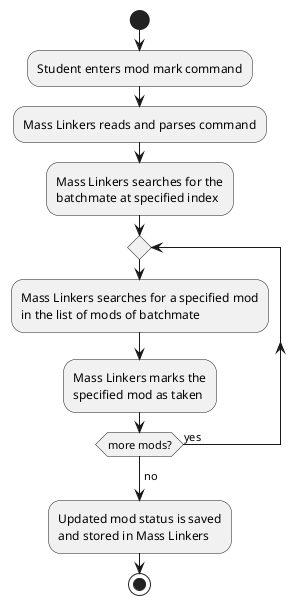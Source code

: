 @startuml
'https://plantuml.com/activity-diagram-beta

start
:Student enters mod mark command;
:Mass Linkers reads and parses command;
:Mass Linkers searches for the
batchmate at specified index;
repeat
  :Mass Linkers searches for a specified mod
  in the list of mods of batchmate;
  :Mass Linkers marks the
  specified mod as taken;
repeat while (more mods?) is (yes)
->no;
:Updated mod status is saved
and stored in Mass Linkers;
stop

@enduml